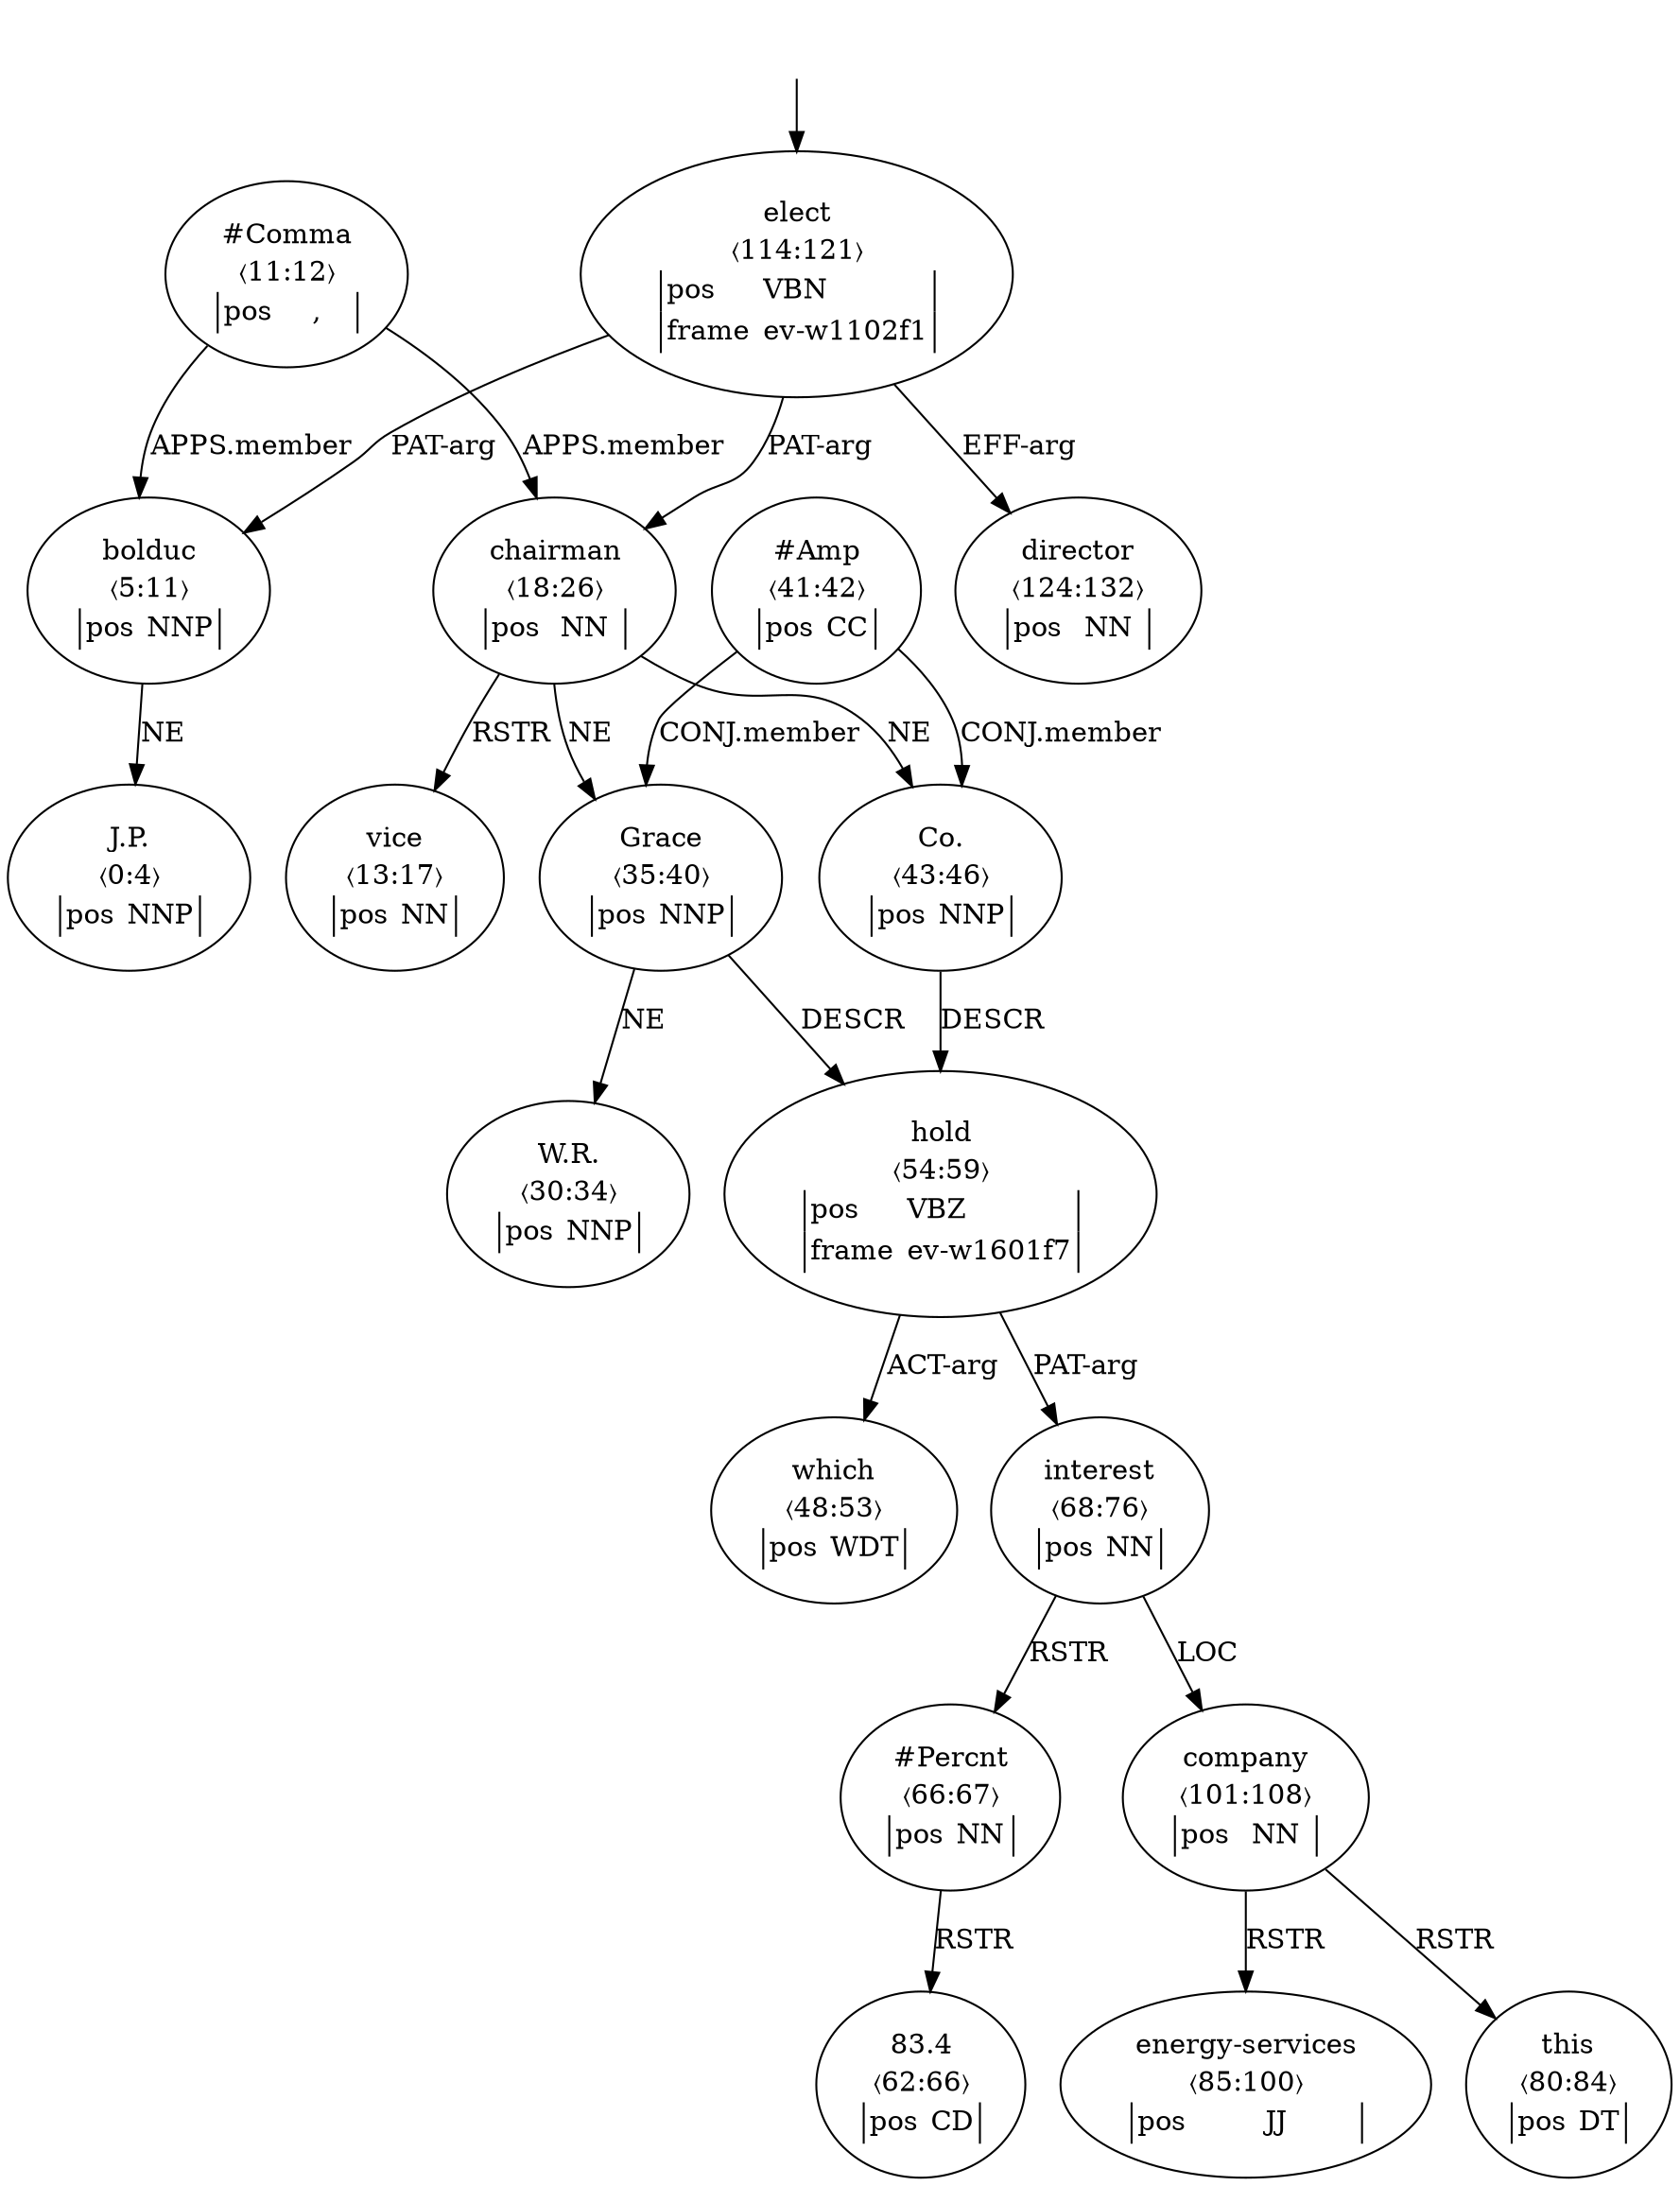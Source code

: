 digraph "20005001" {
  top [ style=invis ];
  top -> 23;
  0 [ label=<<table align="center" border="0" cellspacing="0"><tr><td colspan="2">J.P.</td></tr><tr><td colspan="2">〈0:4〉</td></tr><tr><td sides="l" border="1" align="left">pos</td><td sides="r" border="1" align="left">NNP</td></tr></table>> ];
  1 [ label=<<table align="center" border="0" cellspacing="0"><tr><td colspan="2">bolduc</td></tr><tr><td colspan="2">〈5:11〉</td></tr><tr><td sides="l" border="1" align="left">pos</td><td sides="r" border="1" align="left">NNP</td></tr></table>> ];
  2 [ label=<<table align="center" border="0" cellspacing="0"><tr><td colspan="2">#Comma</td></tr><tr><td colspan="2">〈11:12〉</td></tr><tr><td sides="l" border="1" align="left">pos</td><td sides="r" border="1" align="left">,</td></tr></table>> ];
  3 [ label=<<table align="center" border="0" cellspacing="0"><tr><td colspan="2">vice</td></tr><tr><td colspan="2">〈13:17〉</td></tr><tr><td sides="l" border="1" align="left">pos</td><td sides="r" border="1" align="left">NN</td></tr></table>> ];
  4 [ label=<<table align="center" border="0" cellspacing="0"><tr><td colspan="2">chairman</td></tr><tr><td colspan="2">〈18:26〉</td></tr><tr><td sides="l" border="1" align="left">pos</td><td sides="r" border="1" align="left">NN</td></tr></table>> ];
  6 [ label=<<table align="center" border="0" cellspacing="0"><tr><td colspan="2">W.R.</td></tr><tr><td colspan="2">〈30:34〉</td></tr><tr><td sides="l" border="1" align="left">pos</td><td sides="r" border="1" align="left">NNP</td></tr></table>> ];
  7 [ label=<<table align="center" border="0" cellspacing="0"><tr><td colspan="2">Grace</td></tr><tr><td colspan="2">〈35:40〉</td></tr><tr><td sides="l" border="1" align="left">pos</td><td sides="r" border="1" align="left">NNP</td></tr></table>> ];
  8 [ label=<<table align="center" border="0" cellspacing="0"><tr><td colspan="2">#Amp</td></tr><tr><td colspan="2">〈41:42〉</td></tr><tr><td sides="l" border="1" align="left">pos</td><td sides="r" border="1" align="left">CC</td></tr></table>> ];
  9 [ label=<<table align="center" border="0" cellspacing="0"><tr><td colspan="2">Co.</td></tr><tr><td colspan="2">〈43:46〉</td></tr><tr><td sides="l" border="1" align="left">pos</td><td sides="r" border="1" align="left">NNP</td></tr></table>> ];
  11 [ label=<<table align="center" border="0" cellspacing="0"><tr><td colspan="2">which</td></tr><tr><td colspan="2">〈48:53〉</td></tr><tr><td sides="l" border="1" align="left">pos</td><td sides="r" border="1" align="left">WDT</td></tr></table>> ];
  12 [ label=<<table align="center" border="0" cellspacing="0"><tr><td colspan="2">hold</td></tr><tr><td colspan="2">〈54:59〉</td></tr><tr><td sides="l" border="1" align="left">pos</td><td sides="r" border="1" align="left">VBZ</td></tr><tr><td sides="l" border="1" align="left">frame</td><td sides="r" border="1" align="left">ev-w1601f7</td></tr></table>> ];
  14 [ label=<<table align="center" border="0" cellspacing="0"><tr><td colspan="2">83.4</td></tr><tr><td colspan="2">〈62:66〉</td></tr><tr><td sides="l" border="1" align="left">pos</td><td sides="r" border="1" align="left">CD</td></tr></table>> ];
  15 [ label=<<table align="center" border="0" cellspacing="0"><tr><td colspan="2">#Percnt</td></tr><tr><td colspan="2">〈66:67〉</td></tr><tr><td sides="l" border="1" align="left">pos</td><td sides="r" border="1" align="left">NN</td></tr></table>> ];
  16 [ label=<<table align="center" border="0" cellspacing="0"><tr><td colspan="2">interest</td></tr><tr><td colspan="2">〈68:76〉</td></tr><tr><td sides="l" border="1" align="left">pos</td><td sides="r" border="1" align="left">NN</td></tr></table>> ];
  18 [ label=<<table align="center" border="0" cellspacing="0"><tr><td colspan="2">this</td></tr><tr><td colspan="2">〈80:84〉</td></tr><tr><td sides="l" border="1" align="left">pos</td><td sides="r" border="1" align="left">DT</td></tr></table>> ];
  19 [ label=<<table align="center" border="0" cellspacing="0"><tr><td colspan="2">energy-services</td></tr><tr><td colspan="2">〈85:100〉</td></tr><tr><td sides="l" border="1" align="left">pos</td><td sides="r" border="1" align="left">JJ</td></tr></table>> ];
  20 [ label=<<table align="center" border="0" cellspacing="0"><tr><td colspan="2">company</td></tr><tr><td colspan="2">〈101:108〉</td></tr><tr><td sides="l" border="1" align="left">pos</td><td sides="r" border="1" align="left">NN</td></tr></table>> ];
  23 [ label=<<table align="center" border="0" cellspacing="0"><tr><td colspan="2">elect</td></tr><tr><td colspan="2">〈114:121〉</td></tr><tr><td sides="l" border="1" align="left">pos</td><td sides="r" border="1" align="left">VBN</td></tr><tr><td sides="l" border="1" align="left">frame</td><td sides="r" border="1" align="left">ev-w1102f1</td></tr></table>> ];
  25 [ label=<<table align="center" border="0" cellspacing="0"><tr><td colspan="2">director</td></tr><tr><td colspan="2">〈124:132〉</td></tr><tr><td sides="l" border="1" align="left">pos</td><td sides="r" border="1" align="left">NN</td></tr></table>> ];
  8 -> 9 [ label="CONJ.member" ];
  23 -> 1 [ label="PAT-arg" ];
  23 -> 4 [ label="PAT-arg" ];
  15 -> 14 [ label="RSTR" ];
  23 -> 25 [ label="EFF-arg" ];
  2 -> 4 [ label="APPS.member" ];
  20 -> 19 [ label="RSTR" ];
  1 -> 0 [ label="NE" ];
  9 -> 12 [ label="DESCR" ];
  7 -> 12 [ label="DESCR" ];
  2 -> 1 [ label="APPS.member" ];
  8 -> 7 [ label="CONJ.member" ];
  12 -> 16 [ label="PAT-arg" ];
  4 -> 7 [ label="NE" ];
  16 -> 20 [ label="LOC" ];
  12 -> 11 [ label="ACT-arg" ];
  4 -> 9 [ label="NE" ];
  7 -> 6 [ label="NE" ];
  4 -> 3 [ label="RSTR" ];
  16 -> 15 [ label="RSTR" ];
  20 -> 18 [ label="RSTR" ];
}

